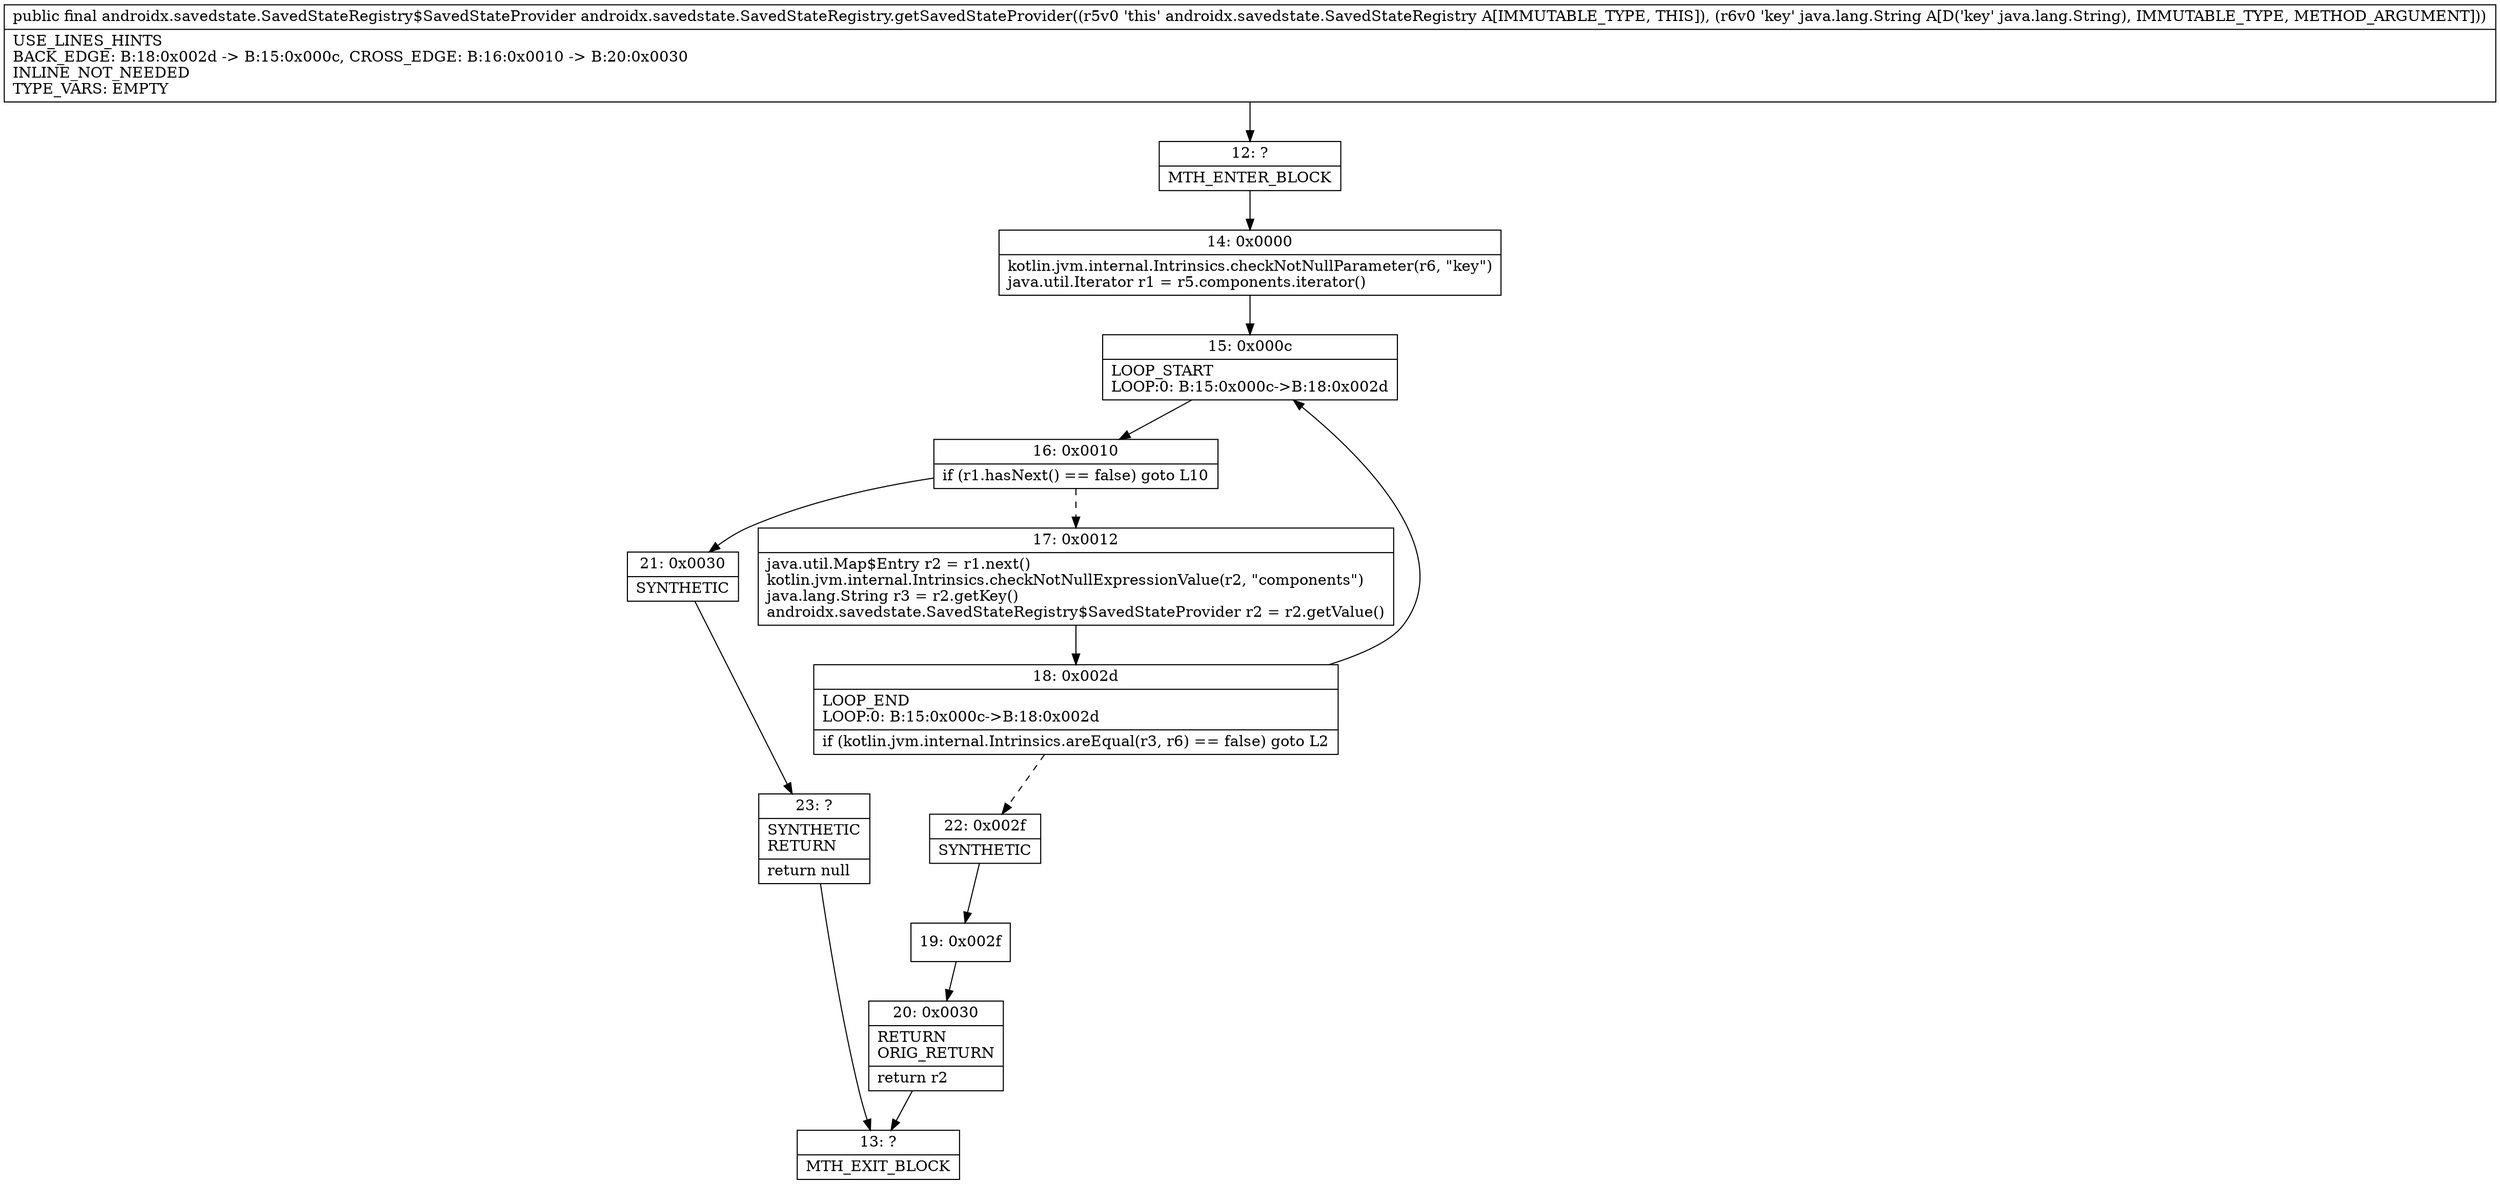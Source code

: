 digraph "CFG forandroidx.savedstate.SavedStateRegistry.getSavedStateProvider(Ljava\/lang\/String;)Landroidx\/savedstate\/SavedStateRegistry$SavedStateProvider;" {
Node_12 [shape=record,label="{12\:\ ?|MTH_ENTER_BLOCK\l}"];
Node_14 [shape=record,label="{14\:\ 0x0000|kotlin.jvm.internal.Intrinsics.checkNotNullParameter(r6, \"key\")\ljava.util.Iterator r1 = r5.components.iterator()\l}"];
Node_15 [shape=record,label="{15\:\ 0x000c|LOOP_START\lLOOP:0: B:15:0x000c\-\>B:18:0x002d\l}"];
Node_16 [shape=record,label="{16\:\ 0x0010|if (r1.hasNext() == false) goto L10\l}"];
Node_17 [shape=record,label="{17\:\ 0x0012|java.util.Map$Entry r2 = r1.next()\lkotlin.jvm.internal.Intrinsics.checkNotNullExpressionValue(r2, \"components\")\ljava.lang.String r3 = r2.getKey()\landroidx.savedstate.SavedStateRegistry$SavedStateProvider r2 = r2.getValue()\l}"];
Node_18 [shape=record,label="{18\:\ 0x002d|LOOP_END\lLOOP:0: B:15:0x000c\-\>B:18:0x002d\l|if (kotlin.jvm.internal.Intrinsics.areEqual(r3, r6) == false) goto L2\l}"];
Node_22 [shape=record,label="{22\:\ 0x002f|SYNTHETIC\l}"];
Node_19 [shape=record,label="{19\:\ 0x002f}"];
Node_20 [shape=record,label="{20\:\ 0x0030|RETURN\lORIG_RETURN\l|return r2\l}"];
Node_13 [shape=record,label="{13\:\ ?|MTH_EXIT_BLOCK\l}"];
Node_21 [shape=record,label="{21\:\ 0x0030|SYNTHETIC\l}"];
Node_23 [shape=record,label="{23\:\ ?|SYNTHETIC\lRETURN\l|return null\l}"];
MethodNode[shape=record,label="{public final androidx.savedstate.SavedStateRegistry$SavedStateProvider androidx.savedstate.SavedStateRegistry.getSavedStateProvider((r5v0 'this' androidx.savedstate.SavedStateRegistry A[IMMUTABLE_TYPE, THIS]), (r6v0 'key' java.lang.String A[D('key' java.lang.String), IMMUTABLE_TYPE, METHOD_ARGUMENT]))  | USE_LINES_HINTS\lBACK_EDGE: B:18:0x002d \-\> B:15:0x000c, CROSS_EDGE: B:16:0x0010 \-\> B:20:0x0030\lINLINE_NOT_NEEDED\lTYPE_VARS: EMPTY\l}"];
MethodNode -> Node_12;Node_12 -> Node_14;
Node_14 -> Node_15;
Node_15 -> Node_16;
Node_16 -> Node_17[style=dashed];
Node_16 -> Node_21;
Node_17 -> Node_18;
Node_18 -> Node_15;
Node_18 -> Node_22[style=dashed];
Node_22 -> Node_19;
Node_19 -> Node_20;
Node_20 -> Node_13;
Node_21 -> Node_23;
Node_23 -> Node_13;
}

